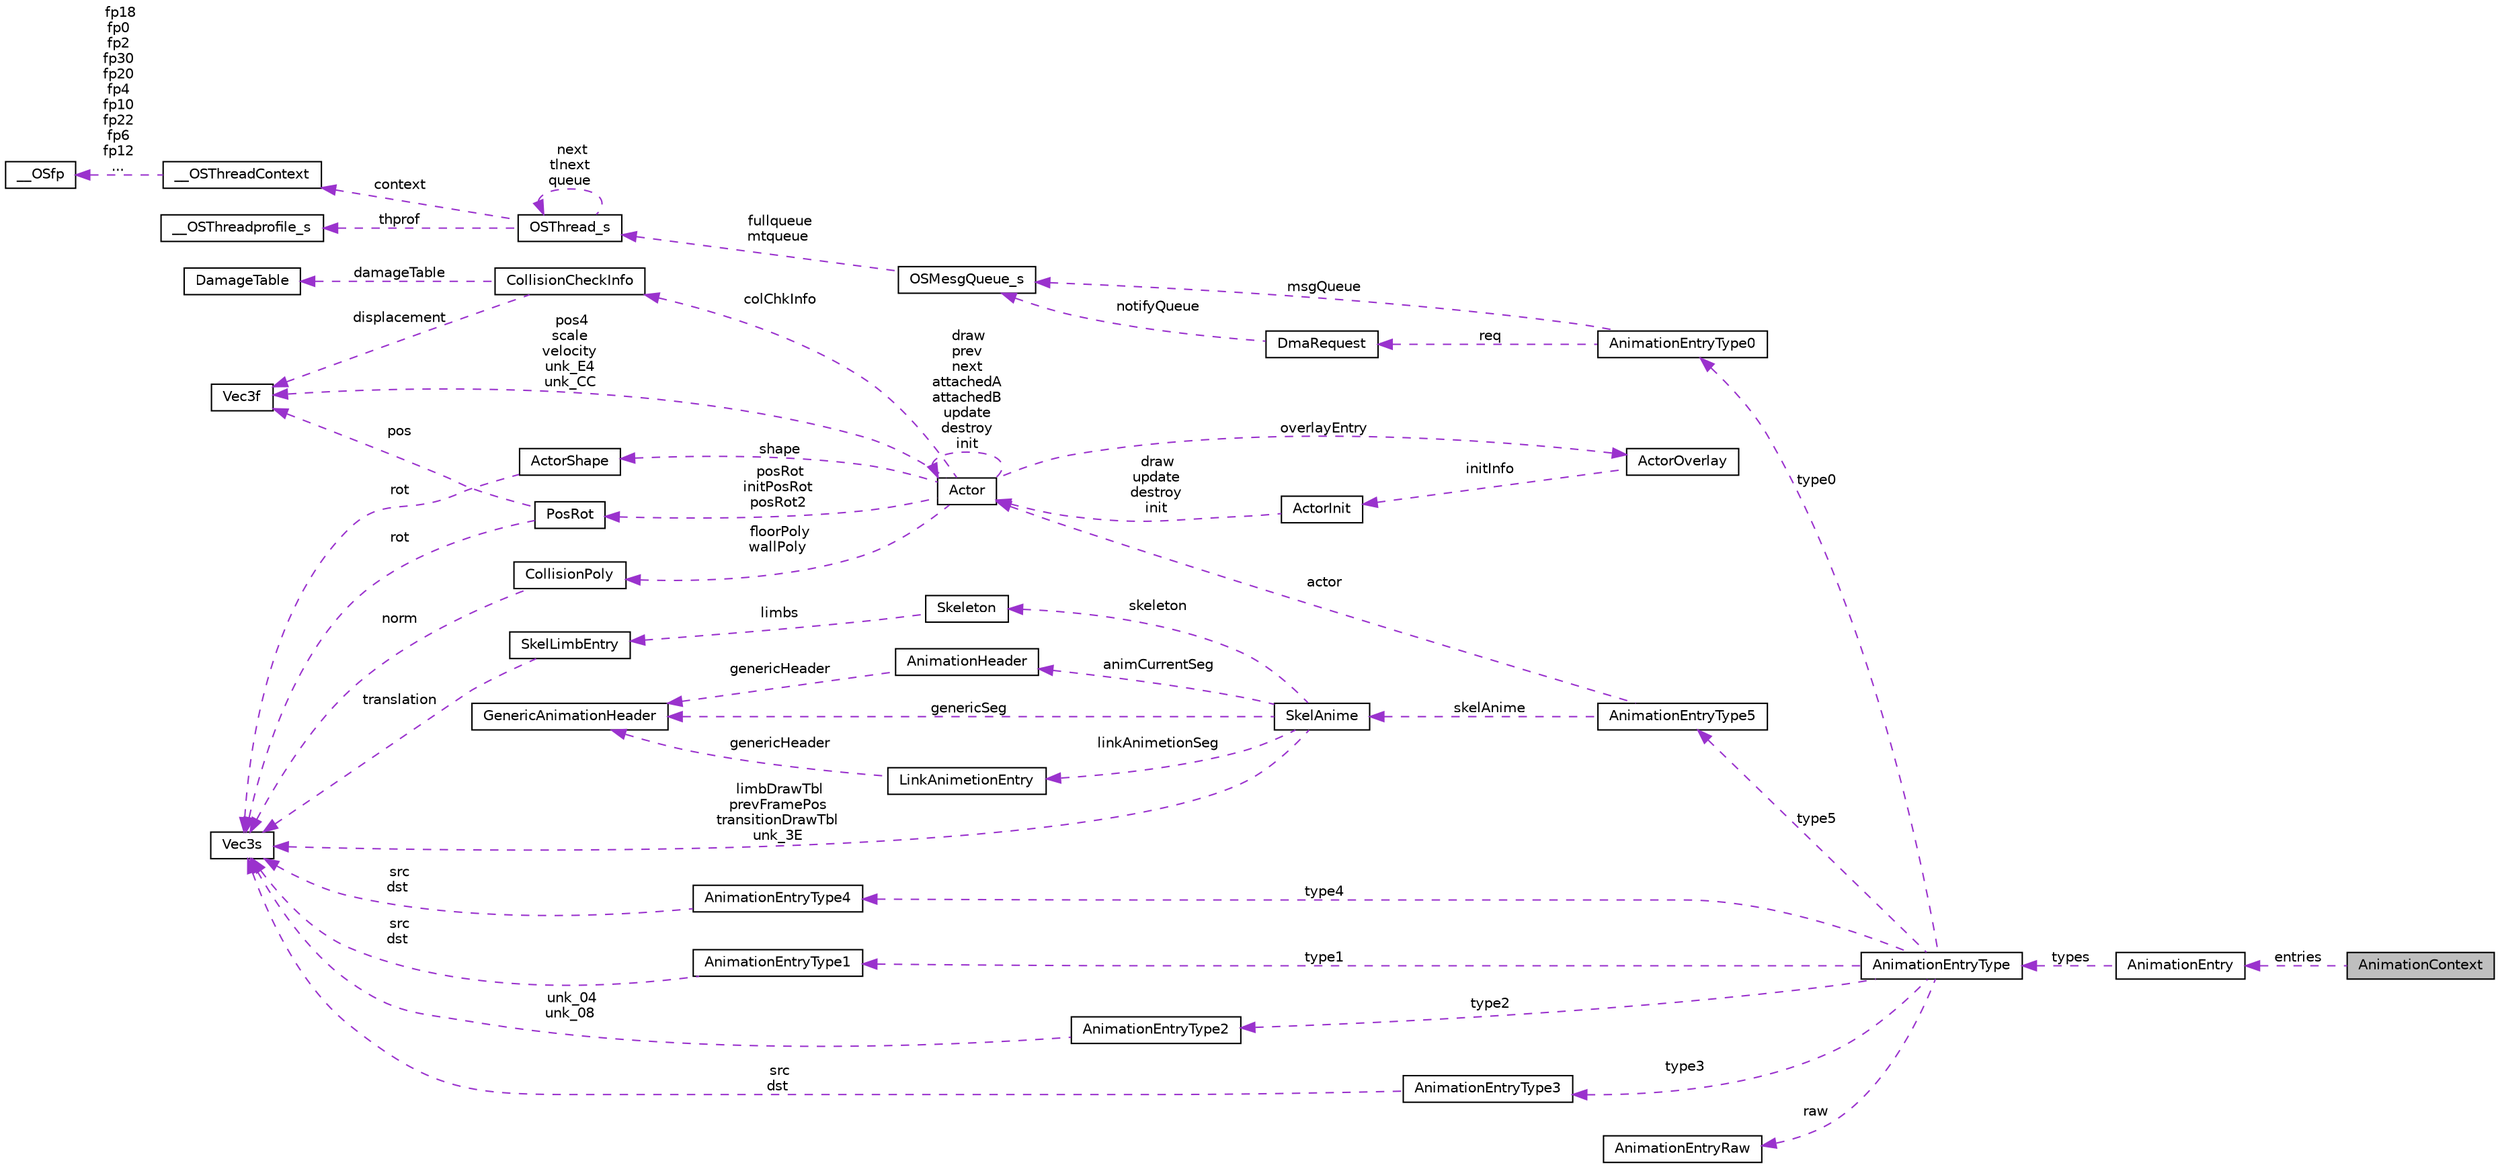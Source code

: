 digraph "AnimationContext"
{
 // LATEX_PDF_SIZE
  edge [fontname="Helvetica",fontsize="10",labelfontname="Helvetica",labelfontsize="10"];
  node [fontname="Helvetica",fontsize="10",shape=record];
  rankdir="LR";
  Node1 [label="AnimationContext",height=0.2,width=0.4,color="black", fillcolor="grey75", style="filled", fontcolor="black",tooltip=" "];
  Node2 -> Node1 [dir="back",color="darkorchid3",fontsize="10",style="dashed",label=" entries" ,fontname="Helvetica"];
  Node2 [label="AnimationEntry",height=0.2,width=0.4,color="black", fillcolor="white", style="filled",URL="$d6/d04/structAnimationEntry.html",tooltip=" "];
  Node3 -> Node2 [dir="back",color="darkorchid3",fontsize="10",style="dashed",label=" types" ,fontname="Helvetica"];
  Node3 [label="AnimationEntryType",height=0.2,width=0.4,color="black", fillcolor="white", style="filled",URL="$d3/d62/unionAnimationEntryType.html",tooltip=" "];
  Node4 -> Node3 [dir="back",color="darkorchid3",fontsize="10",style="dashed",label=" type0" ,fontname="Helvetica"];
  Node4 [label="AnimationEntryType0",height=0.2,width=0.4,color="black", fillcolor="white", style="filled",URL="$d3/d3d/structAnimationEntryType0.html",tooltip=" "];
  Node5 -> Node4 [dir="back",color="darkorchid3",fontsize="10",style="dashed",label=" msgQueue" ,fontname="Helvetica"];
  Node5 [label="OSMesgQueue_s",height=0.2,width=0.4,color="black", fillcolor="white", style="filled",URL="$dc/d50/structOSMesgQueue__s.html",tooltip=" "];
  Node6 -> Node5 [dir="back",color="darkorchid3",fontsize="10",style="dashed",label=" fullqueue\nmtqueue" ,fontname="Helvetica"];
  Node6 [label="OSThread_s",height=0.2,width=0.4,color="black", fillcolor="white", style="filled",URL="$da/dec/structOSThread__s.html",tooltip=" "];
  Node7 -> Node6 [dir="back",color="darkorchid3",fontsize="10",style="dashed",label=" thprof" ,fontname="Helvetica"];
  Node7 [label="__OSThreadprofile_s",height=0.2,width=0.4,color="black", fillcolor="white", style="filled",URL="$dc/d70/struct____OSThreadprofile__s.html",tooltip=" "];
  Node6 -> Node6 [dir="back",color="darkorchid3",fontsize="10",style="dashed",label=" next\ntlnext\nqueue" ,fontname="Helvetica"];
  Node8 -> Node6 [dir="back",color="darkorchid3",fontsize="10",style="dashed",label=" context" ,fontname="Helvetica"];
  Node8 [label="__OSThreadContext",height=0.2,width=0.4,color="black", fillcolor="white", style="filled",URL="$d9/dec/struct____OSThreadContext.html",tooltip=" "];
  Node9 -> Node8 [dir="back",color="darkorchid3",fontsize="10",style="dashed",label=" fp18\nfp0\nfp2\nfp30\nfp20\nfp4\nfp10\nfp22\nfp6\nfp12\n..." ,fontname="Helvetica"];
  Node9 [label="__OSfp",height=0.2,width=0.4,color="black", fillcolor="white", style="filled",URL="$d0/d5b/union____OSfp.html",tooltip=" "];
  Node10 -> Node4 [dir="back",color="darkorchid3",fontsize="10",style="dashed",label=" req" ,fontname="Helvetica"];
  Node10 [label="DmaRequest",height=0.2,width=0.4,color="black", fillcolor="white", style="filled",URL="$da/d4f/structDmaRequest.html",tooltip=" "];
  Node5 -> Node10 [dir="back",color="darkorchid3",fontsize="10",style="dashed",label=" notifyQueue" ,fontname="Helvetica"];
  Node11 -> Node3 [dir="back",color="darkorchid3",fontsize="10",style="dashed",label=" type1" ,fontname="Helvetica"];
  Node11 [label="AnimationEntryType1",height=0.2,width=0.4,color="black", fillcolor="white", style="filled",URL="$d3/dba/structAnimationEntryType1.html",tooltip=" "];
  Node12 -> Node11 [dir="back",color="darkorchid3",fontsize="10",style="dashed",label=" src\ndst" ,fontname="Helvetica"];
  Node12 [label="Vec3s",height=0.2,width=0.4,color="black", fillcolor="white", style="filled",URL="$d8/d79/structVec3s.html",tooltip=" "];
  Node13 -> Node3 [dir="back",color="darkorchid3",fontsize="10",style="dashed",label=" type2" ,fontname="Helvetica"];
  Node13 [label="AnimationEntryType2",height=0.2,width=0.4,color="black", fillcolor="white", style="filled",URL="$d5/d75/structAnimationEntryType2.html",tooltip=" "];
  Node12 -> Node13 [dir="back",color="darkorchid3",fontsize="10",style="dashed",label=" unk_04\nunk_08" ,fontname="Helvetica"];
  Node14 -> Node3 [dir="back",color="darkorchid3",fontsize="10",style="dashed",label=" type3" ,fontname="Helvetica"];
  Node14 [label="AnimationEntryType3",height=0.2,width=0.4,color="black", fillcolor="white", style="filled",URL="$d4/d8d/structAnimationEntryType3.html",tooltip=" "];
  Node12 -> Node14 [dir="back",color="darkorchid3",fontsize="10",style="dashed",label=" src\ndst" ,fontname="Helvetica"];
  Node15 -> Node3 [dir="back",color="darkorchid3",fontsize="10",style="dashed",label=" type4" ,fontname="Helvetica"];
  Node15 [label="AnimationEntryType4",height=0.2,width=0.4,color="black", fillcolor="white", style="filled",URL="$de/d48/structAnimationEntryType4.html",tooltip=" "];
  Node12 -> Node15 [dir="back",color="darkorchid3",fontsize="10",style="dashed",label=" src\ndst" ,fontname="Helvetica"];
  Node16 -> Node3 [dir="back",color="darkorchid3",fontsize="10",style="dashed",label=" type5" ,fontname="Helvetica"];
  Node16 [label="AnimationEntryType5",height=0.2,width=0.4,color="black", fillcolor="white", style="filled",URL="$d2/d95/structAnimationEntryType5.html",tooltip=" "];
  Node17 -> Node16 [dir="back",color="darkorchid3",fontsize="10",style="dashed",label=" actor" ,fontname="Helvetica"];
  Node17 [label="Actor",height=0.2,width=0.4,color="black", fillcolor="white", style="filled",URL="$dd/da2/structActor.html",tooltip=" "];
  Node17 -> Node17 [dir="back",color="darkorchid3",fontsize="10",style="dashed",label=" draw\nprev\nnext\nattachedA\nattachedB\nupdate\ndestroy\ninit" ,fontname="Helvetica"];
  Node18 -> Node17 [dir="back",color="darkorchid3",fontsize="10",style="dashed",label=" posRot\ninitPosRot\nposRot2" ,fontname="Helvetica"];
  Node18 [label="PosRot",height=0.2,width=0.4,color="black", fillcolor="white", style="filled",URL="$d5/dba/structPosRot.html",tooltip=" "];
  Node12 -> Node18 [dir="back",color="darkorchid3",fontsize="10",style="dashed",label=" rot" ,fontname="Helvetica"];
  Node19 -> Node18 [dir="back",color="darkorchid3",fontsize="10",style="dashed",label=" pos" ,fontname="Helvetica"];
  Node19 [label="Vec3f",height=0.2,width=0.4,color="black", fillcolor="white", style="filled",URL="$d0/dc7/structVec3f.html",tooltip=" "];
  Node20 -> Node17 [dir="back",color="darkorchid3",fontsize="10",style="dashed",label=" overlayEntry" ,fontname="Helvetica"];
  Node20 [label="ActorOverlay",height=0.2,width=0.4,color="black", fillcolor="white", style="filled",URL="$d4/d76/structActorOverlay.html",tooltip=" "];
  Node21 -> Node20 [dir="back",color="darkorchid3",fontsize="10",style="dashed",label=" initInfo" ,fontname="Helvetica"];
  Node21 [label="ActorInit",height=0.2,width=0.4,color="black", fillcolor="white", style="filled",URL="$d6/dc9/structActorInit.html",tooltip=" "];
  Node17 -> Node21 [dir="back",color="darkorchid3",fontsize="10",style="dashed",label=" draw\nupdate\ndestroy\ninit" ,fontname="Helvetica"];
  Node22 -> Node17 [dir="back",color="darkorchid3",fontsize="10",style="dashed",label=" shape" ,fontname="Helvetica"];
  Node22 [label="ActorShape",height=0.2,width=0.4,color="black", fillcolor="white", style="filled",URL="$d2/d09/structActorShape.html",tooltip=" "];
  Node12 -> Node22 [dir="back",color="darkorchid3",fontsize="10",style="dashed",label=" rot" ,fontname="Helvetica"];
  Node23 -> Node17 [dir="back",color="darkorchid3",fontsize="10",style="dashed",label=" colChkInfo" ,fontname="Helvetica"];
  Node23 [label="CollisionCheckInfo",height=0.2,width=0.4,color="black", fillcolor="white", style="filled",URL="$d0/d20/structCollisionCheckInfo.html",tooltip=" "];
  Node24 -> Node23 [dir="back",color="darkorchid3",fontsize="10",style="dashed",label=" damageTable" ,fontname="Helvetica"];
  Node24 [label="DamageTable",height=0.2,width=0.4,color="black", fillcolor="white", style="filled",URL="$da/da9/structDamageTable.html",tooltip=" "];
  Node19 -> Node23 [dir="back",color="darkorchid3",fontsize="10",style="dashed",label=" displacement" ,fontname="Helvetica"];
  Node25 -> Node17 [dir="back",color="darkorchid3",fontsize="10",style="dashed",label=" floorPoly\nwallPoly" ,fontname="Helvetica"];
  Node25 [label="CollisionPoly",height=0.2,width=0.4,color="black", fillcolor="white", style="filled",URL="$de/de9/structCollisionPoly.html",tooltip=" "];
  Node12 -> Node25 [dir="back",color="darkorchid3",fontsize="10",style="dashed",label=" norm" ,fontname="Helvetica"];
  Node19 -> Node17 [dir="back",color="darkorchid3",fontsize="10",style="dashed",label=" pos4\nscale\nvelocity\nunk_E4\nunk_CC" ,fontname="Helvetica"];
  Node26 -> Node16 [dir="back",color="darkorchid3",fontsize="10",style="dashed",label=" skelAnime" ,fontname="Helvetica"];
  Node26 [label="SkelAnime",height=0.2,width=0.4,color="black", fillcolor="white", style="filled",URL="$d6/d4e/structSkelAnime.html",tooltip=" "];
  Node27 -> Node26 [dir="back",color="darkorchid3",fontsize="10",style="dashed",label=" genericSeg" ,fontname="Helvetica"];
  Node27 [label="GenericAnimationHeader",height=0.2,width=0.4,color="black", fillcolor="white", style="filled",URL="$d8/da2/structGenericAnimationHeader.html",tooltip=" "];
  Node28 -> Node26 [dir="back",color="darkorchid3",fontsize="10",style="dashed",label=" linkAnimetionSeg" ,fontname="Helvetica"];
  Node28 [label="LinkAnimetionEntry",height=0.2,width=0.4,color="black", fillcolor="white", style="filled",URL="$da/db2/structLinkAnimetionEntry.html",tooltip=" "];
  Node27 -> Node28 [dir="back",color="darkorchid3",fontsize="10",style="dashed",label=" genericHeader" ,fontname="Helvetica"];
  Node29 -> Node26 [dir="back",color="darkorchid3",fontsize="10",style="dashed",label=" animCurrentSeg" ,fontname="Helvetica"];
  Node29 [label="AnimationHeader",height=0.2,width=0.4,color="black", fillcolor="white", style="filled",URL="$d4/dd2/structAnimationHeader.html",tooltip=" "];
  Node27 -> Node29 [dir="back",color="darkorchid3",fontsize="10",style="dashed",label=" genericHeader" ,fontname="Helvetica"];
  Node30 -> Node26 [dir="back",color="darkorchid3",fontsize="10",style="dashed",label=" skeleton" ,fontname="Helvetica"];
  Node30 [label="Skeleton",height=0.2,width=0.4,color="black", fillcolor="white", style="filled",URL="$dc/d1b/structSkeleton.html",tooltip=" "];
  Node31 -> Node30 [dir="back",color="darkorchid3",fontsize="10",style="dashed",label=" limbs" ,fontname="Helvetica"];
  Node31 [label="SkelLimbEntry",height=0.2,width=0.4,color="black", fillcolor="white", style="filled",URL="$dd/d8c/structSkelLimbEntry.html",tooltip=" "];
  Node12 -> Node31 [dir="back",color="darkorchid3",fontsize="10",style="dashed",label=" translation" ,fontname="Helvetica"];
  Node12 -> Node26 [dir="back",color="darkorchid3",fontsize="10",style="dashed",label=" limbDrawTbl\nprevFramePos\ntransitionDrawTbl\nunk_3E" ,fontname="Helvetica"];
  Node32 -> Node3 [dir="back",color="darkorchid3",fontsize="10",style="dashed",label=" raw" ,fontname="Helvetica"];
  Node32 [label="AnimationEntryRaw",height=0.2,width=0.4,color="black", fillcolor="white", style="filled",URL="$d5/d9b/structAnimationEntryRaw.html",tooltip=" "];
}
